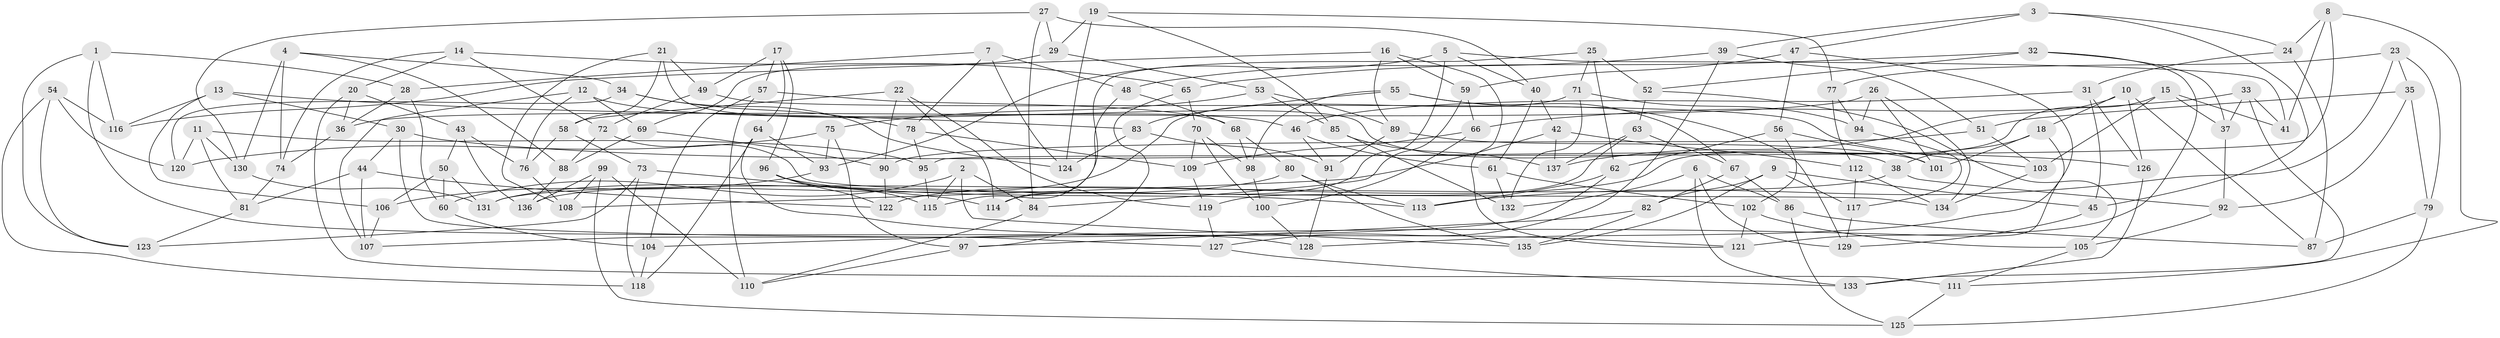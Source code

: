 // Generated by graph-tools (version 1.1) at 2025/11/02/27/25 16:11:44]
// undirected, 137 vertices, 274 edges
graph export_dot {
graph [start="1"]
  node [color=gray90,style=filled];
  1;
  2;
  3;
  4;
  5;
  6;
  7;
  8;
  9;
  10;
  11;
  12;
  13;
  14;
  15;
  16;
  17;
  18;
  19;
  20;
  21;
  22;
  23;
  24;
  25;
  26;
  27;
  28;
  29;
  30;
  31;
  32;
  33;
  34;
  35;
  36;
  37;
  38;
  39;
  40;
  41;
  42;
  43;
  44;
  45;
  46;
  47;
  48;
  49;
  50;
  51;
  52;
  53;
  54;
  55;
  56;
  57;
  58;
  59;
  60;
  61;
  62;
  63;
  64;
  65;
  66;
  67;
  68;
  69;
  70;
  71;
  72;
  73;
  74;
  75;
  76;
  77;
  78;
  79;
  80;
  81;
  82;
  83;
  84;
  85;
  86;
  87;
  88;
  89;
  90;
  91;
  92;
  93;
  94;
  95;
  96;
  97;
  98;
  99;
  100;
  101;
  102;
  103;
  104;
  105;
  106;
  107;
  108;
  109;
  110;
  111;
  112;
  113;
  114;
  115;
  116;
  117;
  118;
  119;
  120;
  121;
  122;
  123;
  124;
  125;
  126;
  127;
  128;
  129;
  130;
  131;
  132;
  133;
  134;
  135;
  136;
  137;
  1 -- 28;
  1 -- 128;
  1 -- 116;
  1 -- 123;
  2 -- 84;
  2 -- 60;
  2 -- 115;
  2 -- 135;
  3 -- 45;
  3 -- 24;
  3 -- 39;
  3 -- 47;
  4 -- 130;
  4 -- 88;
  4 -- 74;
  4 -- 34;
  5 -- 114;
  5 -- 40;
  5 -- 41;
  5 -- 93;
  6 -- 133;
  6 -- 86;
  6 -- 132;
  6 -- 129;
  7 -- 78;
  7 -- 48;
  7 -- 124;
  7 -- 28;
  8 -- 95;
  8 -- 111;
  8 -- 41;
  8 -- 24;
  9 -- 45;
  9 -- 82;
  9 -- 117;
  9 -- 135;
  10 -- 126;
  10 -- 137;
  10 -- 18;
  10 -- 87;
  11 -- 130;
  11 -- 81;
  11 -- 120;
  11 -- 95;
  12 -- 107;
  12 -- 69;
  12 -- 76;
  12 -- 46;
  13 -- 116;
  13 -- 30;
  13 -- 83;
  13 -- 106;
  14 -- 74;
  14 -- 72;
  14 -- 20;
  14 -- 65;
  15 -- 37;
  15 -- 122;
  15 -- 41;
  15 -- 103;
  16 -- 121;
  16 -- 116;
  16 -- 89;
  16 -- 59;
  17 -- 57;
  17 -- 49;
  17 -- 64;
  17 -- 96;
  18 -- 101;
  18 -- 38;
  18 -- 128;
  19 -- 77;
  19 -- 85;
  19 -- 29;
  19 -- 124;
  20 -- 111;
  20 -- 43;
  20 -- 36;
  21 -- 58;
  21 -- 108;
  21 -- 38;
  21 -- 49;
  22 -- 114;
  22 -- 58;
  22 -- 90;
  22 -- 119;
  23 -- 113;
  23 -- 35;
  23 -- 77;
  23 -- 79;
  24 -- 87;
  24 -- 31;
  25 -- 71;
  25 -- 62;
  25 -- 52;
  25 -- 114;
  26 -- 134;
  26 -- 94;
  26 -- 101;
  26 -- 36;
  27 -- 40;
  27 -- 29;
  27 -- 84;
  27 -- 130;
  28 -- 60;
  28 -- 36;
  29 -- 53;
  29 -- 69;
  30 -- 127;
  30 -- 126;
  30 -- 44;
  31 -- 46;
  31 -- 45;
  31 -- 126;
  32 -- 52;
  32 -- 37;
  32 -- 65;
  32 -- 121;
  33 -- 41;
  33 -- 66;
  33 -- 37;
  33 -- 133;
  34 -- 78;
  34 -- 120;
  34 -- 124;
  35 -- 92;
  35 -- 51;
  35 -- 79;
  36 -- 74;
  37 -- 92;
  38 -- 131;
  38 -- 92;
  39 -- 127;
  39 -- 51;
  39 -- 48;
  40 -- 42;
  40 -- 61;
  42 -- 137;
  42 -- 108;
  42 -- 112;
  43 -- 50;
  43 -- 136;
  43 -- 76;
  44 -- 107;
  44 -- 81;
  44 -- 122;
  45 -- 129;
  46 -- 61;
  46 -- 91;
  47 -- 59;
  47 -- 56;
  47 -- 104;
  48 -- 68;
  48 -- 115;
  49 -- 103;
  49 -- 72;
  50 -- 60;
  50 -- 131;
  50 -- 106;
  51 -- 90;
  51 -- 103;
  52 -- 105;
  52 -- 63;
  53 -- 89;
  53 -- 85;
  53 -- 75;
  54 -- 116;
  54 -- 118;
  54 -- 123;
  54 -- 120;
  55 -- 83;
  55 -- 98;
  55 -- 129;
  55 -- 67;
  56 -- 102;
  56 -- 62;
  56 -- 101;
  57 -- 68;
  57 -- 110;
  57 -- 104;
  58 -- 76;
  58 -- 73;
  59 -- 66;
  59 -- 84;
  60 -- 104;
  61 -- 132;
  61 -- 102;
  62 -- 113;
  62 -- 107;
  63 -- 119;
  63 -- 67;
  63 -- 137;
  64 -- 93;
  64 -- 121;
  64 -- 118;
  65 -- 70;
  65 -- 97;
  66 -- 100;
  66 -- 109;
  67 -- 82;
  67 -- 86;
  68 -- 98;
  68 -- 80;
  69 -- 88;
  69 -- 90;
  70 -- 109;
  70 -- 100;
  70 -- 98;
  71 -- 132;
  71 -- 136;
  71 -- 94;
  72 -- 134;
  72 -- 88;
  73 -- 123;
  73 -- 114;
  73 -- 118;
  74 -- 81;
  75 -- 97;
  75 -- 120;
  75 -- 93;
  76 -- 108;
  77 -- 112;
  77 -- 94;
  78 -- 109;
  78 -- 95;
  79 -- 87;
  79 -- 125;
  80 -- 135;
  80 -- 131;
  80 -- 113;
  81 -- 123;
  82 -- 97;
  82 -- 135;
  83 -- 91;
  83 -- 124;
  84 -- 110;
  85 -- 137;
  85 -- 132;
  86 -- 87;
  86 -- 125;
  88 -- 136;
  89 -- 91;
  89 -- 101;
  90 -- 122;
  91 -- 128;
  92 -- 105;
  93 -- 106;
  94 -- 117;
  95 -- 115;
  96 -- 122;
  96 -- 113;
  96 -- 115;
  97 -- 110;
  98 -- 100;
  99 -- 136;
  99 -- 108;
  99 -- 110;
  99 -- 125;
  100 -- 128;
  102 -- 105;
  102 -- 121;
  103 -- 134;
  104 -- 118;
  105 -- 111;
  106 -- 107;
  109 -- 119;
  111 -- 125;
  112 -- 134;
  112 -- 117;
  117 -- 129;
  119 -- 127;
  126 -- 133;
  127 -- 133;
  130 -- 131;
}

